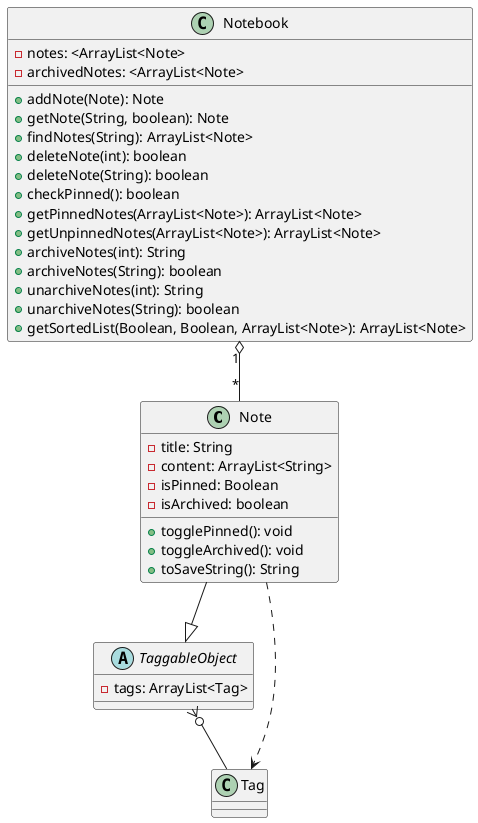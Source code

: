 @startuml

Note --|> TaggableObject
Notebook "1" o-- "*" Note
Note ..> Tag
TaggableObject }o== Tag

class Notebook {
-notes: <ArrayList<Note>
-archivedNotes: <ArrayList<Note>
+addNote(Note): Note
+getNote(String, boolean): Note
+findNotes(String): ArrayList<Note>
+deleteNote(int): boolean
+deleteNote(String): boolean
+checkPinned(): boolean
+getPinnedNotes(ArrayList<Note>): ArrayList<Note>
+getUnpinnedNotes(ArrayList<Note>): ArrayList<Note>
+archiveNotes(int): String
+archiveNotes(String): boolean
+unarchiveNotes(int): String
+unarchiveNotes(String): boolean
+getSortedList(Boolean, Boolean, ArrayList<Note>): ArrayList<Note>
}

class Note {
-title: String
-content: ArrayList<String>
-isPinned: Boolean
-isArchived: boolean
+togglePinned(): void
+toggleArchived(): void
+toSaveString(): String
}

abstract class TaggableObject {
-tags: ArrayList<Tag>
}

@enduml